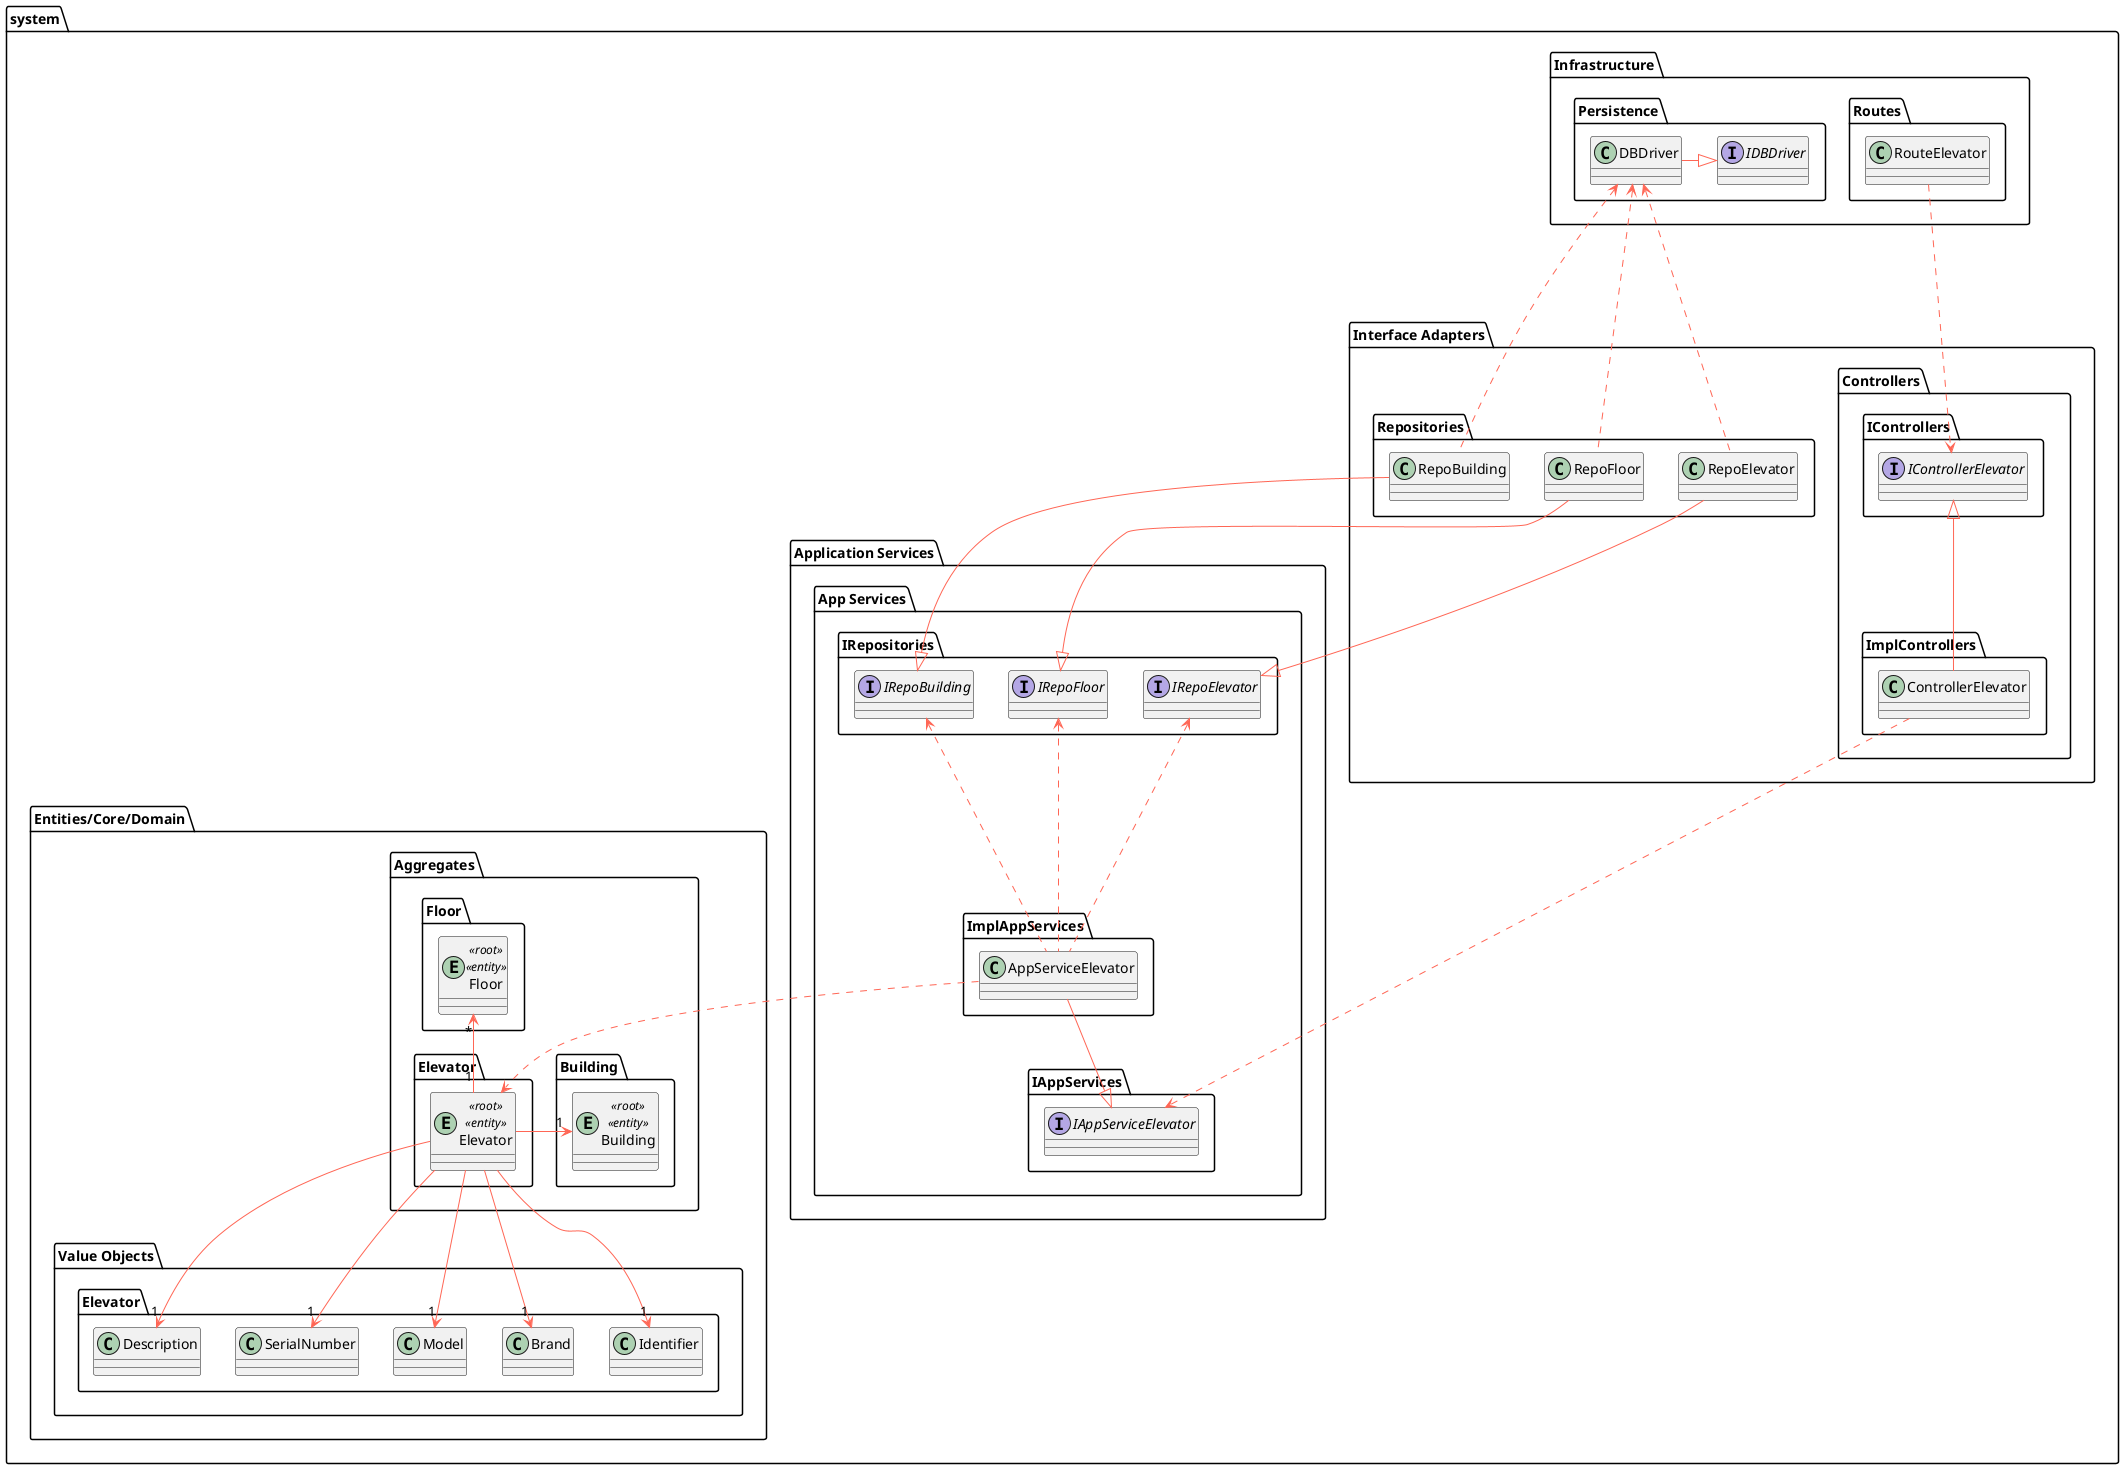 @startuml

skinparam component {
    FontSize 16
    BackgroundColor<<Apache>> LightCoral
    BorderColor<<Apache>> #FF6655
    FontName Courier
    BorderColor black
    BackgroundColor DeepSkyBlue
    ArrowFontName Impact
    ArrowColor #FF6655
}

package system {
    package "Infrastructure" {
        package "Routes" {
            class RouteElevator
        }

        package "Persistence" {
            interface IDBDriver
            class DBDriver
        }

        DBDriver -right-|> IDBDriver
    }

    package "Interface Adapters" {
        package "Controllers" {
            package "IControllers" {
                interface IControllerElevator
            }

            package "ImplControllers" {
                class ControllerElevator
            }
            ControllerElevator -up-|> IControllerElevator
        }

        package "Repositories" {
            class RepoBuilding
            class RepoFloor
            class RepoElevator
        }

        RepoBuilding .up.> DBDriver
        RepoFloor .up.> DBDriver
        RepoElevator .up.> DBDriver

        RouteElevator ....> IControllerElevator
    }

    package "Application Services" {
        package "App Services" {
            package "IAppServices" {
                interface IAppServiceElevator
            }

            package "ImplAppServices" {
                class AppServiceElevator
            }

            AppServiceElevator --|> IAppServiceElevator

            package "IRepositories" {
                interface IRepoBuilding
                interface IRepoFloor
                interface IRepoElevator
            }

            RepoBuilding --|> IRepoBuilding
            RepoFloor --|> IRepoFloor
            RepoElevator --|> IRepoElevator
        }

        ControllerElevator ..> IAppServiceElevator

        AppServiceElevator .up.> IRepoBuilding
        AppServiceElevator .up.> IRepoFloor
        AppServiceElevator .up.> IRepoElevator
    }

    package "Entities/Core/Domain" {
        package "Aggregates" {

            package "Elevator" as a_elevator {
                entity Elevator <<root>> <<entity>>
            }

            package "Building" as a_building {
                entity Building <<root>> <<entity>>
            }

            package "Floor" as a_floor {
                entity Floor <<root>> <<entity>>
            }
        }

        package "Value Objects" {
            package "Elevator" as vo_elevator {
                class Identifier
                class Brand
                class Model
                class SerialNumber
                class Description

            }
        }


        Elevator --> "1" Identifier
        Elevator --> "1" Brand
        Elevator --> "1" Model
        Elevator --> "1" SerialNumber
        Elevator --> "1" Description

        Elevator -left-> "1" Building
        Elevator "1" -up-> "*" Floor


        AppServiceElevator ..> Elevator

        'package "Services" {
        '}
    }
}

@enduml

